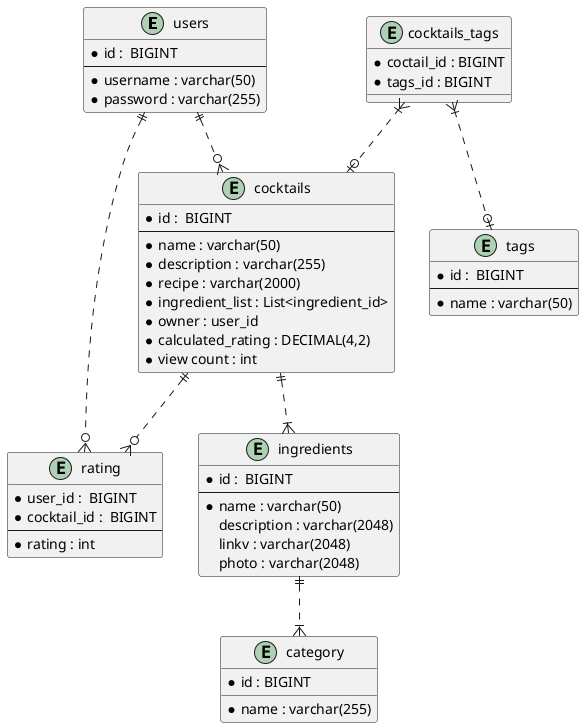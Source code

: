 @startuml
    entity users{
        *id :  BIGINT
        --
        *username : varchar(50)
        *password : varchar(255)
}

    entity ingredients{
        *id :  BIGINT
        --
        *name : varchar(50)
        description : varchar(2048)
        linkv : varchar(2048)
        photo : varchar(2048)
}

    entity cocktails {
        *id :  BIGINT
        --
        *name : varchar(50)
        *description : varchar(255)
        *recipe : varchar(2000)
        *ingredient_list : List<ingredient_id>
        *owner : user_id
        *calculated_rating : DECIMAL(4,2)
        *view count : int
}

    entity tags {
        *id :  BIGINT
        --
        *name : varchar(50)
}

    entity rating{
        *user_id :  BIGINT
        *cocktail_id :  BIGINT
        --
        * rating : int
}

    entity cocktails_tags {
        *coctail_id : BIGINT
        *tags_id : BIGINT
    }

    entity category {
    *id : BIGINT
    *name : varchar(255)
    }

    users ||..o{ cocktails
    users ||..o{ rating
    cocktails ||..o{ rating
    cocktails ||..|{ ingredients
    cocktails_tags }|..o| cocktails
    cocktails_tags }|..o| tags
    ingredients ||..|{ category


@enduml